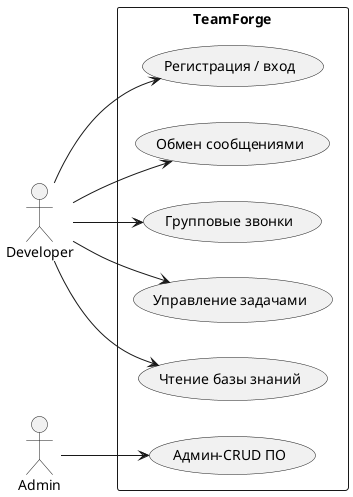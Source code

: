 ' docs/diagrams/usecase_overall.puml
@startuml UseCaseOverall
left to right direction
actor Developer
rectangle TeamForge {
  (Регистрация / вход)
  (Обмен сообщениями)
  (Групповые звонки)
  (Управление задачами)
  (Чтение базы знаний)
  (Админ-CRUD ПО) as AdminCRUD
}
Developer --> (Регистрация / вход)
Developer --> (Обмен сообщениями)
Developer --> (Групповые звонки)
Developer --> (Управление задачами)
Developer --> (Чтение базы знаний)
actor Admin
Admin --> AdminCRUD
@enduml
